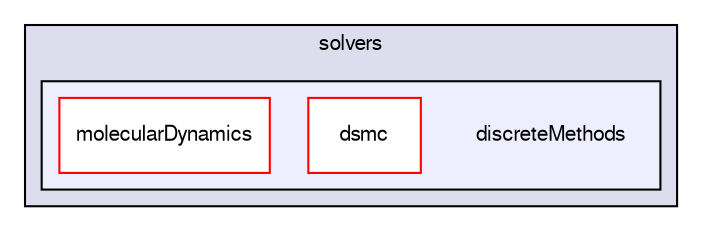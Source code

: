 digraph "applications/solvers/discreteMethods" {
  bgcolor=transparent;
  compound=true
  node [ fontsize="10", fontname="FreeSans"];
  edge [ labelfontsize="10", labelfontname="FreeSans"];
  subgraph clusterdir_fdd174abb8ada244b49e98779c87ac3c {
    graph [ bgcolor="#ddddee", pencolor="black", label="solvers" fontname="FreeSans", fontsize="10", URL="dir_fdd174abb8ada244b49e98779c87ac3c.html"]
  subgraph clusterdir_8a605ff3c0e2dfbb6b998066c93429d7 {
    graph [ bgcolor="#eeeeff", pencolor="black", label="" URL="dir_8a605ff3c0e2dfbb6b998066c93429d7.html"];
    dir_8a605ff3c0e2dfbb6b998066c93429d7 [shape=plaintext label="discreteMethods"];
    dir_b20997a7199e59148f127b94cdef3c86 [shape=box label="dsmc" color="red" fillcolor="white" style="filled" URL="dir_b20997a7199e59148f127b94cdef3c86.html"];
    dir_d7710ebd646f354d1444cb29608ef4d3 [shape=box label="molecularDynamics" color="red" fillcolor="white" style="filled" URL="dir_d7710ebd646f354d1444cb29608ef4d3.html"];
  }
  }
}
